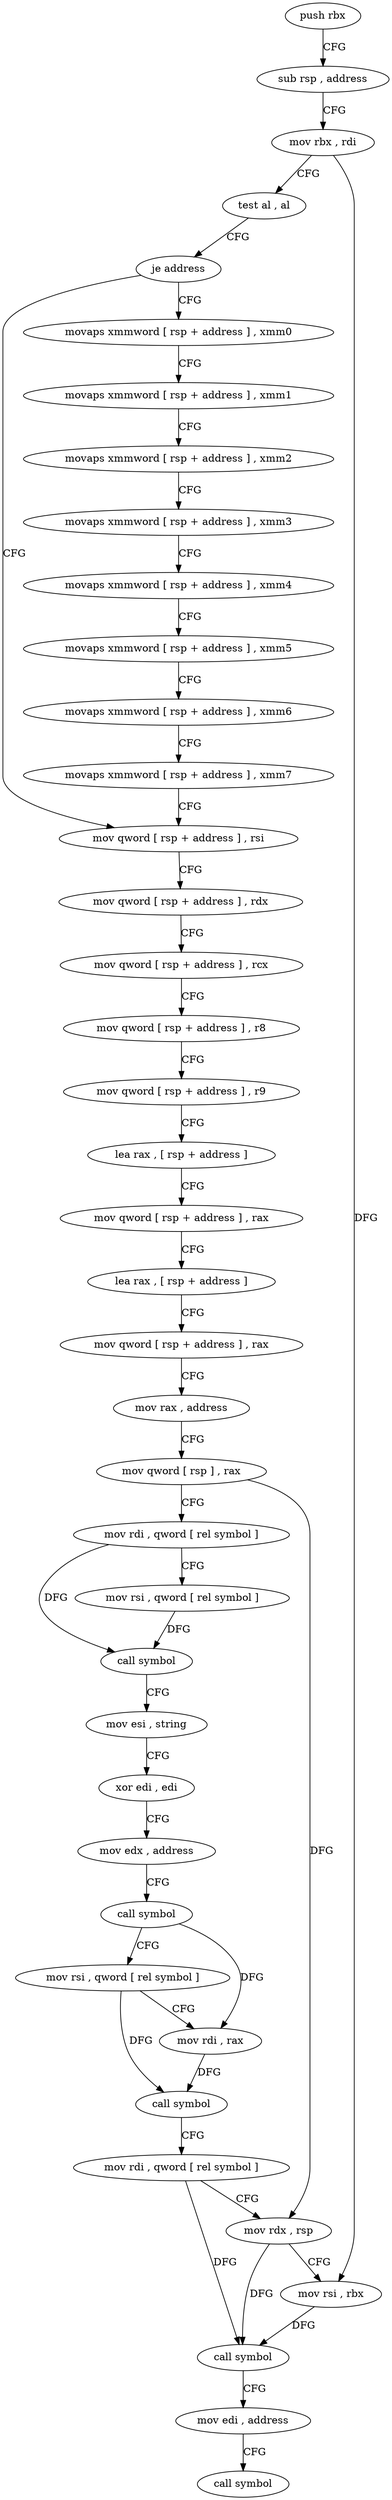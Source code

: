 digraph "func" {
"4213056" [label = "push rbx" ]
"4213057" [label = "sub rsp , address" ]
"4213064" [label = "mov rbx , rdi" ]
"4213067" [label = "test al , al" ]
"4213069" [label = "je address" ]
"4213126" [label = "mov qword [ rsp + address ] , rsi" ]
"4213071" [label = "movaps xmmword [ rsp + address ] , xmm0" ]
"4213131" [label = "mov qword [ rsp + address ] , rdx" ]
"4213136" [label = "mov qword [ rsp + address ] , rcx" ]
"4213141" [label = "mov qword [ rsp + address ] , r8" ]
"4213146" [label = "mov qword [ rsp + address ] , r9" ]
"4213151" [label = "lea rax , [ rsp + address ]" ]
"4213156" [label = "mov qword [ rsp + address ] , rax" ]
"4213161" [label = "lea rax , [ rsp + address ]" ]
"4213169" [label = "mov qword [ rsp + address ] , rax" ]
"4213174" [label = "mov rax , address" ]
"4213184" [label = "mov qword [ rsp ] , rax" ]
"4213188" [label = "mov rdi , qword [ rel symbol ]" ]
"4213195" [label = "mov rsi , qword [ rel symbol ]" ]
"4213202" [label = "call symbol" ]
"4213207" [label = "mov esi , string" ]
"4213212" [label = "xor edi , edi" ]
"4213214" [label = "mov edx , address" ]
"4213219" [label = "call symbol" ]
"4213224" [label = "mov rsi , qword [ rel symbol ]" ]
"4213231" [label = "mov rdi , rax" ]
"4213234" [label = "call symbol" ]
"4213239" [label = "mov rdi , qword [ rel symbol ]" ]
"4213246" [label = "mov rdx , rsp" ]
"4213249" [label = "mov rsi , rbx" ]
"4213252" [label = "call symbol" ]
"4213257" [label = "mov edi , address" ]
"4213262" [label = "call symbol" ]
"4213076" [label = "movaps xmmword [ rsp + address ] , xmm1" ]
"4213081" [label = "movaps xmmword [ rsp + address ] , xmm2" ]
"4213086" [label = "movaps xmmword [ rsp + address ] , xmm3" ]
"4213094" [label = "movaps xmmword [ rsp + address ] , xmm4" ]
"4213102" [label = "movaps xmmword [ rsp + address ] , xmm5" ]
"4213110" [label = "movaps xmmword [ rsp + address ] , xmm6" ]
"4213118" [label = "movaps xmmword [ rsp + address ] , xmm7" ]
"4213056" -> "4213057" [ label = "CFG" ]
"4213057" -> "4213064" [ label = "CFG" ]
"4213064" -> "4213067" [ label = "CFG" ]
"4213064" -> "4213249" [ label = "DFG" ]
"4213067" -> "4213069" [ label = "CFG" ]
"4213069" -> "4213126" [ label = "CFG" ]
"4213069" -> "4213071" [ label = "CFG" ]
"4213126" -> "4213131" [ label = "CFG" ]
"4213071" -> "4213076" [ label = "CFG" ]
"4213131" -> "4213136" [ label = "CFG" ]
"4213136" -> "4213141" [ label = "CFG" ]
"4213141" -> "4213146" [ label = "CFG" ]
"4213146" -> "4213151" [ label = "CFG" ]
"4213151" -> "4213156" [ label = "CFG" ]
"4213156" -> "4213161" [ label = "CFG" ]
"4213161" -> "4213169" [ label = "CFG" ]
"4213169" -> "4213174" [ label = "CFG" ]
"4213174" -> "4213184" [ label = "CFG" ]
"4213184" -> "4213188" [ label = "CFG" ]
"4213184" -> "4213246" [ label = "DFG" ]
"4213188" -> "4213195" [ label = "CFG" ]
"4213188" -> "4213202" [ label = "DFG" ]
"4213195" -> "4213202" [ label = "DFG" ]
"4213202" -> "4213207" [ label = "CFG" ]
"4213207" -> "4213212" [ label = "CFG" ]
"4213212" -> "4213214" [ label = "CFG" ]
"4213214" -> "4213219" [ label = "CFG" ]
"4213219" -> "4213224" [ label = "CFG" ]
"4213219" -> "4213231" [ label = "DFG" ]
"4213224" -> "4213231" [ label = "CFG" ]
"4213224" -> "4213234" [ label = "DFG" ]
"4213231" -> "4213234" [ label = "DFG" ]
"4213234" -> "4213239" [ label = "CFG" ]
"4213239" -> "4213246" [ label = "CFG" ]
"4213239" -> "4213252" [ label = "DFG" ]
"4213246" -> "4213249" [ label = "CFG" ]
"4213246" -> "4213252" [ label = "DFG" ]
"4213249" -> "4213252" [ label = "DFG" ]
"4213252" -> "4213257" [ label = "CFG" ]
"4213257" -> "4213262" [ label = "CFG" ]
"4213076" -> "4213081" [ label = "CFG" ]
"4213081" -> "4213086" [ label = "CFG" ]
"4213086" -> "4213094" [ label = "CFG" ]
"4213094" -> "4213102" [ label = "CFG" ]
"4213102" -> "4213110" [ label = "CFG" ]
"4213110" -> "4213118" [ label = "CFG" ]
"4213118" -> "4213126" [ label = "CFG" ]
}
